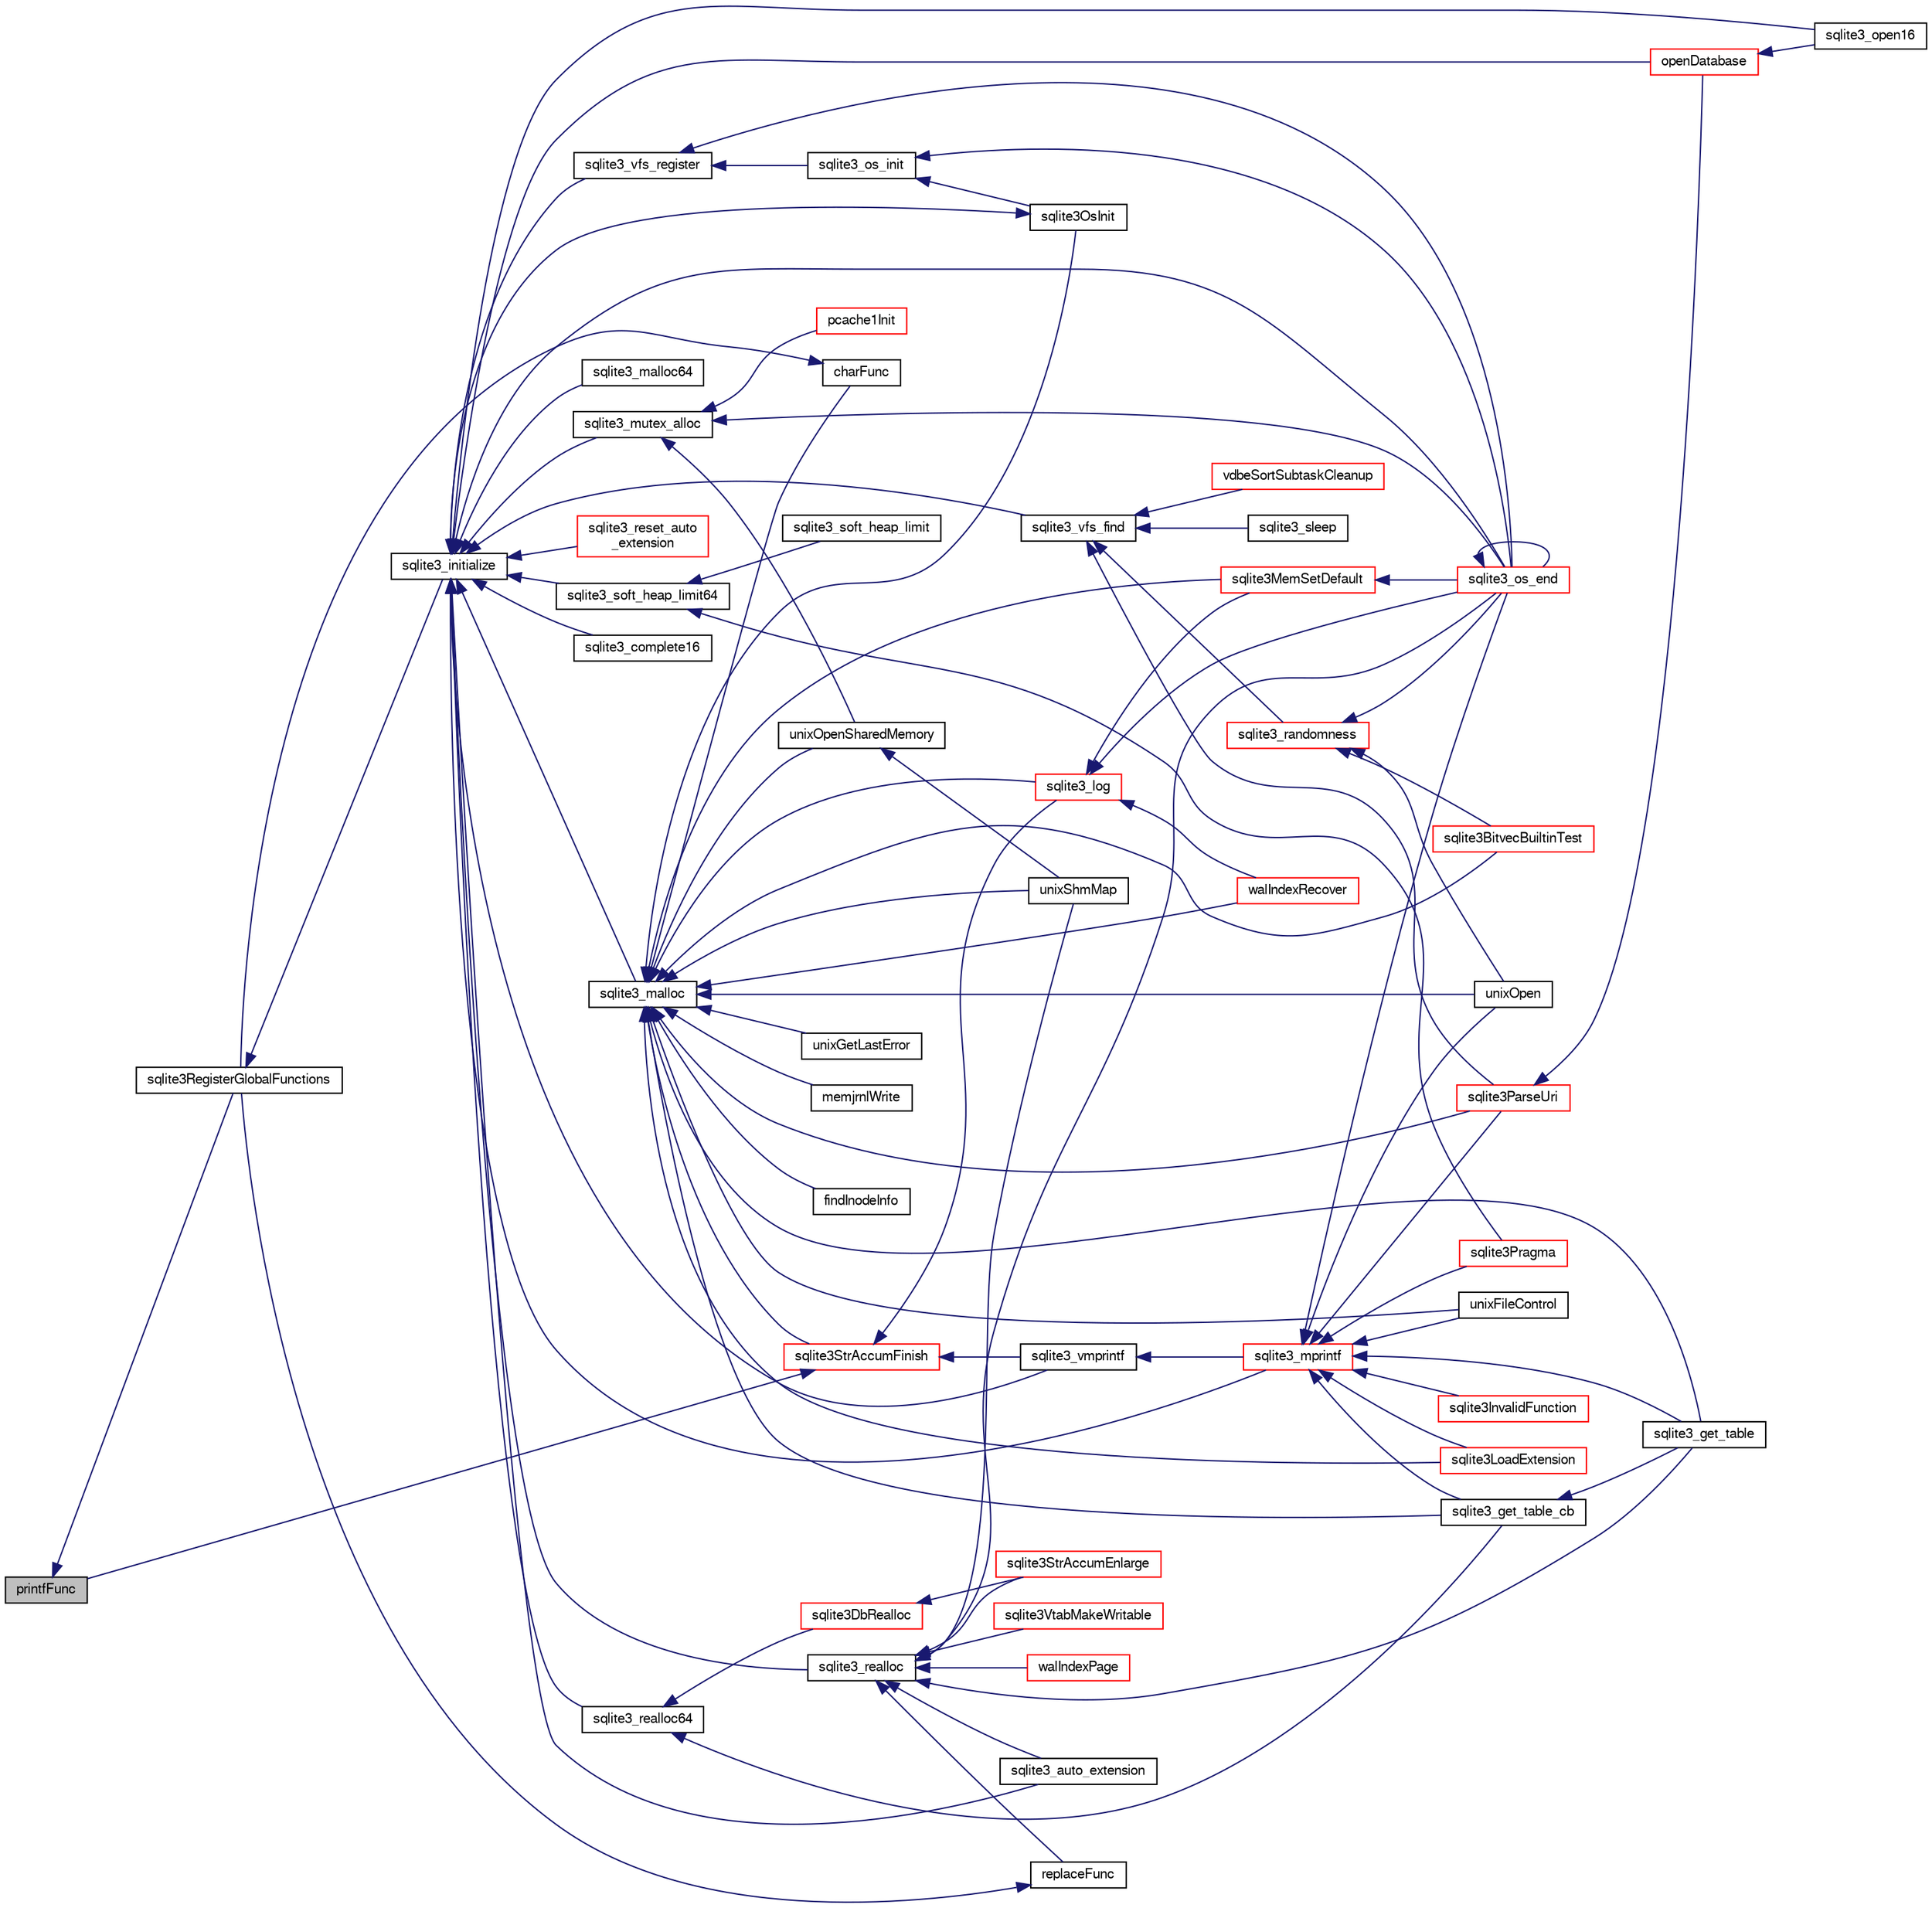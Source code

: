 digraph "printfFunc"
{
  edge [fontname="FreeSans",fontsize="10",labelfontname="FreeSans",labelfontsize="10"];
  node [fontname="FreeSans",fontsize="10",shape=record];
  rankdir="LR";
  Node240296 [label="printfFunc",height=0.2,width=0.4,color="black", fillcolor="grey75", style="filled", fontcolor="black"];
  Node240296 -> Node240297 [dir="back",color="midnightblue",fontsize="10",style="solid",fontname="FreeSans"];
  Node240297 [label="sqlite3RegisterGlobalFunctions",height=0.2,width=0.4,color="black", fillcolor="white", style="filled",URL="$sqlite3_8c.html#a9f75bd111010f29e1b8d74344473c4ec"];
  Node240297 -> Node240298 [dir="back",color="midnightblue",fontsize="10",style="solid",fontname="FreeSans"];
  Node240298 [label="sqlite3_initialize",height=0.2,width=0.4,color="black", fillcolor="white", style="filled",URL="$sqlite3_8h.html#ab0c0ee2d5d4cf8b28e9572296a8861df"];
  Node240298 -> Node240299 [dir="back",color="midnightblue",fontsize="10",style="solid",fontname="FreeSans"];
  Node240299 [label="sqlite3_vfs_find",height=0.2,width=0.4,color="black", fillcolor="white", style="filled",URL="$sqlite3_8h.html#ac201a26de3dfa1d6deb8069eb8d95627"];
  Node240299 -> Node240300 [dir="back",color="midnightblue",fontsize="10",style="solid",fontname="FreeSans"];
  Node240300 [label="sqlite3_randomness",height=0.2,width=0.4,color="red", fillcolor="white", style="filled",URL="$sqlite3_8h.html#aa452ad88657d4606e137b09c4e9315c7"];
  Node240300 -> Node240304 [dir="back",color="midnightblue",fontsize="10",style="solid",fontname="FreeSans"];
  Node240304 [label="unixOpen",height=0.2,width=0.4,color="black", fillcolor="white", style="filled",URL="$sqlite3_8c.html#a8ed5efc47b6e14f7805cd1bb9b215775"];
  Node240300 -> Node240305 [dir="back",color="midnightblue",fontsize="10",style="solid",fontname="FreeSans"];
  Node240305 [label="sqlite3_os_end",height=0.2,width=0.4,color="red", fillcolor="white", style="filled",URL="$sqlite3_8h.html#a2288c95881ecca13d994e42b6a958906"];
  Node240305 -> Node240305 [dir="back",color="midnightblue",fontsize="10",style="solid",fontname="FreeSans"];
  Node240300 -> Node240307 [dir="back",color="midnightblue",fontsize="10",style="solid",fontname="FreeSans"];
  Node240307 [label="sqlite3BitvecBuiltinTest",height=0.2,width=0.4,color="red", fillcolor="white", style="filled",URL="$sqlite3_8c.html#a9b4e3e921ce1ede6f10a9106c034ff9b"];
  Node240299 -> Node240703 [dir="back",color="midnightblue",fontsize="10",style="solid",fontname="FreeSans"];
  Node240703 [label="vdbeSortSubtaskCleanup",height=0.2,width=0.4,color="red", fillcolor="white", style="filled",URL="$sqlite3_8c.html#abc8ce4c3ef58cc10f5b27642aab32b30"];
  Node240299 -> Node240706 [dir="back",color="midnightblue",fontsize="10",style="solid",fontname="FreeSans"];
  Node240706 [label="sqlite3ParseUri",height=0.2,width=0.4,color="red", fillcolor="white", style="filled",URL="$sqlite3_8c.html#aaa912f29a67460d8b2186c97056e8767"];
  Node240706 -> Node240549 [dir="back",color="midnightblue",fontsize="10",style="solid",fontname="FreeSans"];
  Node240549 [label="openDatabase",height=0.2,width=0.4,color="red", fillcolor="white", style="filled",URL="$sqlite3_8c.html#a6a9c3bc3a64234e863413f41db473758"];
  Node240549 -> Node240552 [dir="back",color="midnightblue",fontsize="10",style="solid",fontname="FreeSans"];
  Node240552 [label="sqlite3_open16",height=0.2,width=0.4,color="black", fillcolor="white", style="filled",URL="$sqlite3_8h.html#adbc401bb96713f32e553db32f6f3ca33"];
  Node240299 -> Node240707 [dir="back",color="midnightblue",fontsize="10",style="solid",fontname="FreeSans"];
  Node240707 [label="sqlite3_sleep",height=0.2,width=0.4,color="black", fillcolor="white", style="filled",URL="$sqlite3_8h.html#ad0c133ddbbecb6433f3c6ebef8966efa"];
  Node240298 -> Node240708 [dir="back",color="midnightblue",fontsize="10",style="solid",fontname="FreeSans"];
  Node240708 [label="sqlite3_vfs_register",height=0.2,width=0.4,color="black", fillcolor="white", style="filled",URL="$sqlite3_8h.html#a7184b289ccd4c4c7200589137d88c4ae"];
  Node240708 -> Node240709 [dir="back",color="midnightblue",fontsize="10",style="solid",fontname="FreeSans"];
  Node240709 [label="sqlite3_os_init",height=0.2,width=0.4,color="black", fillcolor="white", style="filled",URL="$sqlite3_8h.html#acebc2290d00a32d3afe2361f2979038b"];
  Node240709 -> Node240710 [dir="back",color="midnightblue",fontsize="10",style="solid",fontname="FreeSans"];
  Node240710 [label="sqlite3OsInit",height=0.2,width=0.4,color="black", fillcolor="white", style="filled",URL="$sqlite3_8c.html#afeaa886fe1ca086a30fd278b1d069762"];
  Node240710 -> Node240298 [dir="back",color="midnightblue",fontsize="10",style="solid",fontname="FreeSans"];
  Node240709 -> Node240305 [dir="back",color="midnightblue",fontsize="10",style="solid",fontname="FreeSans"];
  Node240708 -> Node240305 [dir="back",color="midnightblue",fontsize="10",style="solid",fontname="FreeSans"];
  Node240298 -> Node240711 [dir="back",color="midnightblue",fontsize="10",style="solid",fontname="FreeSans"];
  Node240711 [label="sqlite3_mutex_alloc",height=0.2,width=0.4,color="black", fillcolor="white", style="filled",URL="$sqlite3_8h.html#aa3f89418cd18e99596435c958b29b650"];
  Node240711 -> Node240712 [dir="back",color="midnightblue",fontsize="10",style="solid",fontname="FreeSans"];
  Node240712 [label="unixOpenSharedMemory",height=0.2,width=0.4,color="black", fillcolor="white", style="filled",URL="$sqlite3_8c.html#a30775afa2e08ca6ddc7853326afed7c7"];
  Node240712 -> Node240713 [dir="back",color="midnightblue",fontsize="10",style="solid",fontname="FreeSans"];
  Node240713 [label="unixShmMap",height=0.2,width=0.4,color="black", fillcolor="white", style="filled",URL="$sqlite3_8c.html#aeaa77f0ab08a4f4ee5f86e8c9727e974"];
  Node240711 -> Node240305 [dir="back",color="midnightblue",fontsize="10",style="solid",fontname="FreeSans"];
  Node240711 -> Node240714 [dir="back",color="midnightblue",fontsize="10",style="solid",fontname="FreeSans"];
  Node240714 [label="pcache1Init",height=0.2,width=0.4,color="red", fillcolor="white", style="filled",URL="$sqlite3_8c.html#a05e9c1daf3dd812db1d769b69b20e069"];
  Node240298 -> Node240784 [dir="back",color="midnightblue",fontsize="10",style="solid",fontname="FreeSans"];
  Node240784 [label="sqlite3_soft_heap_limit64",height=0.2,width=0.4,color="black", fillcolor="white", style="filled",URL="$sqlite3_8h.html#ab37b3a4d1652e3acb2c43d1252e6b852"];
  Node240784 -> Node240785 [dir="back",color="midnightblue",fontsize="10",style="solid",fontname="FreeSans"];
  Node240785 [label="sqlite3_soft_heap_limit",height=0.2,width=0.4,color="black", fillcolor="white", style="filled",URL="$sqlite3_8h.html#a18c3472581de3072201723e798524fdc"];
  Node240784 -> Node240392 [dir="back",color="midnightblue",fontsize="10",style="solid",fontname="FreeSans"];
  Node240392 [label="sqlite3Pragma",height=0.2,width=0.4,color="red", fillcolor="white", style="filled",URL="$sqlite3_8c.html#a111391370f58f8e6a6eca51fd34d62ed"];
  Node240298 -> Node240786 [dir="back",color="midnightblue",fontsize="10",style="solid",fontname="FreeSans"];
  Node240786 [label="sqlite3_malloc",height=0.2,width=0.4,color="black", fillcolor="white", style="filled",URL="$sqlite3_8h.html#a510e31845345737f17d86ce0b2328356"];
  Node240786 -> Node240710 [dir="back",color="midnightblue",fontsize="10",style="solid",fontname="FreeSans"];
  Node240786 -> Node240782 [dir="back",color="midnightblue",fontsize="10",style="solid",fontname="FreeSans"];
  Node240782 [label="sqlite3MemSetDefault",height=0.2,width=0.4,color="red", fillcolor="white", style="filled",URL="$sqlite3_8c.html#a162fbfd727e92c5f8f72625b5ff62549"];
  Node240782 -> Node240305 [dir="back",color="midnightblue",fontsize="10",style="solid",fontname="FreeSans"];
  Node240786 -> Node240787 [dir="back",color="midnightblue",fontsize="10",style="solid",fontname="FreeSans"];
  Node240787 [label="sqlite3StrAccumFinish",height=0.2,width=0.4,color="red", fillcolor="white", style="filled",URL="$sqlite3_8c.html#adb7f26b10ac1b847db6f000ef4c2e2ba"];
  Node240787 -> Node240861 [dir="back",color="midnightblue",fontsize="10",style="solid",fontname="FreeSans"];
  Node240861 [label="sqlite3_vmprintf",height=0.2,width=0.4,color="black", fillcolor="white", style="filled",URL="$sqlite3_8h.html#ac240de67ddf003828f16a6d9dd3fa3ca"];
  Node240861 -> Node240862 [dir="back",color="midnightblue",fontsize="10",style="solid",fontname="FreeSans"];
  Node240862 [label="sqlite3_mprintf",height=0.2,width=0.4,color="red", fillcolor="white", style="filled",URL="$sqlite3_8h.html#a9533933e57f7ccbb48c32041ce3a8862"];
  Node240862 -> Node240303 [dir="back",color="midnightblue",fontsize="10",style="solid",fontname="FreeSans"];
  Node240303 [label="unixFileControl",height=0.2,width=0.4,color="black", fillcolor="white", style="filled",URL="$sqlite3_8c.html#ad71f213fa385cc58f307cefd953c03ae"];
  Node240862 -> Node240304 [dir="back",color="midnightblue",fontsize="10",style="solid",fontname="FreeSans"];
  Node240862 -> Node240305 [dir="back",color="midnightblue",fontsize="10",style="solid",fontname="FreeSans"];
  Node240862 -> Node240863 [dir="back",color="midnightblue",fontsize="10",style="solid",fontname="FreeSans"];
  Node240863 [label="sqlite3InvalidFunction",height=0.2,width=0.4,color="red", fillcolor="white", style="filled",URL="$sqlite3_8c.html#af6025be1f4733eabe60702a187c97da9"];
  Node240862 -> Node240865 [dir="back",color="midnightblue",fontsize="10",style="solid",fontname="FreeSans"];
  Node240865 [label="sqlite3LoadExtension",height=0.2,width=0.4,color="red", fillcolor="white", style="filled",URL="$sqlite3_8c.html#a3b46232455de4779a67c63b2c9004245"];
  Node240862 -> Node240392 [dir="back",color="midnightblue",fontsize="10",style="solid",fontname="FreeSans"];
  Node240862 -> Node240868 [dir="back",color="midnightblue",fontsize="10",style="solid",fontname="FreeSans"];
  Node240868 [label="sqlite3_get_table_cb",height=0.2,width=0.4,color="black", fillcolor="white", style="filled",URL="$sqlite3_8c.html#a1dbaba1b543953c0dade97357c5866b1"];
  Node240868 -> Node240508 [dir="back",color="midnightblue",fontsize="10",style="solid",fontname="FreeSans"];
  Node240508 [label="sqlite3_get_table",height=0.2,width=0.4,color="black", fillcolor="white", style="filled",URL="$sqlite3_8h.html#a5effeac4e12df57beaa35c5be1f61579"];
  Node240862 -> Node240508 [dir="back",color="midnightblue",fontsize="10",style="solid",fontname="FreeSans"];
  Node240862 -> Node240706 [dir="back",color="midnightblue",fontsize="10",style="solid",fontname="FreeSans"];
  Node240787 -> Node240972 [dir="back",color="midnightblue",fontsize="10",style="solid",fontname="FreeSans"];
  Node240972 [label="sqlite3_log",height=0.2,width=0.4,color="red", fillcolor="white", style="filled",URL="$sqlite3_8h.html#a298c9699bf9c143662c6b1fec4b2dc3b"];
  Node240972 -> Node240782 [dir="back",color="midnightblue",fontsize="10",style="solid",fontname="FreeSans"];
  Node240972 -> Node240305 [dir="back",color="midnightblue",fontsize="10",style="solid",fontname="FreeSans"];
  Node240972 -> Node240900 [dir="back",color="midnightblue",fontsize="10",style="solid",fontname="FreeSans"];
  Node240900 [label="walIndexRecover",height=0.2,width=0.4,color="red", fillcolor="white", style="filled",URL="$sqlite3_8c.html#ab4ee99f3710323acbeb6c495dd18d205"];
  Node240787 -> Node240296 [dir="back",color="midnightblue",fontsize="10",style="solid",fontname="FreeSans"];
  Node240786 -> Node240972 [dir="back",color="midnightblue",fontsize="10",style="solid",fontname="FreeSans"];
  Node240786 -> Node241050 [dir="back",color="midnightblue",fontsize="10",style="solid",fontname="FreeSans"];
  Node241050 [label="findInodeInfo",height=0.2,width=0.4,color="black", fillcolor="white", style="filled",URL="$sqlite3_8c.html#ac92c39062e69a79c4a62dfd55242c782"];
  Node240786 -> Node240303 [dir="back",color="midnightblue",fontsize="10",style="solid",fontname="FreeSans"];
  Node240786 -> Node240712 [dir="back",color="midnightblue",fontsize="10",style="solid",fontname="FreeSans"];
  Node240786 -> Node240713 [dir="back",color="midnightblue",fontsize="10",style="solid",fontname="FreeSans"];
  Node240786 -> Node240304 [dir="back",color="midnightblue",fontsize="10",style="solid",fontname="FreeSans"];
  Node240786 -> Node240883 [dir="back",color="midnightblue",fontsize="10",style="solid",fontname="FreeSans"];
  Node240883 [label="unixGetLastError",height=0.2,width=0.4,color="black", fillcolor="white", style="filled",URL="$sqlite3_8c.html#aed1e42f49d74b419c3c85b559dd61240"];
  Node240786 -> Node240307 [dir="back",color="midnightblue",fontsize="10",style="solid",fontname="FreeSans"];
  Node240786 -> Node240900 [dir="back",color="midnightblue",fontsize="10",style="solid",fontname="FreeSans"];
  Node240786 -> Node241051 [dir="back",color="midnightblue",fontsize="10",style="solid",fontname="FreeSans"];
  Node241051 [label="memjrnlWrite",height=0.2,width=0.4,color="black", fillcolor="white", style="filled",URL="$sqlite3_8c.html#af8bd7d5d7eafce5542f8de300a120c47"];
  Node240786 -> Node241052 [dir="back",color="midnightblue",fontsize="10",style="solid",fontname="FreeSans"];
  Node241052 [label="charFunc",height=0.2,width=0.4,color="black", fillcolor="white", style="filled",URL="$sqlite3_8c.html#ab9b72ce47fcea3c3b92e816435a0fd91"];
  Node241052 -> Node240297 [dir="back",color="midnightblue",fontsize="10",style="solid",fontname="FreeSans"];
  Node240786 -> Node240865 [dir="back",color="midnightblue",fontsize="10",style="solid",fontname="FreeSans"];
  Node240786 -> Node240868 [dir="back",color="midnightblue",fontsize="10",style="solid",fontname="FreeSans"];
  Node240786 -> Node240508 [dir="back",color="midnightblue",fontsize="10",style="solid",fontname="FreeSans"];
  Node240786 -> Node240706 [dir="back",color="midnightblue",fontsize="10",style="solid",fontname="FreeSans"];
  Node240298 -> Node241053 [dir="back",color="midnightblue",fontsize="10",style="solid",fontname="FreeSans"];
  Node241053 [label="sqlite3_malloc64",height=0.2,width=0.4,color="black", fillcolor="white", style="filled",URL="$sqlite3_8h.html#a12b7ee85e539ea28c130c5c75b96a82a"];
  Node240298 -> Node241054 [dir="back",color="midnightblue",fontsize="10",style="solid",fontname="FreeSans"];
  Node241054 [label="sqlite3_realloc",height=0.2,width=0.4,color="black", fillcolor="white", style="filled",URL="$sqlite3_8h.html#a627f0eeface58024ef47403d8cc76b35"];
  Node241054 -> Node241055 [dir="back",color="midnightblue",fontsize="10",style="solid",fontname="FreeSans"];
  Node241055 [label="sqlite3StrAccumEnlarge",height=0.2,width=0.4,color="red", fillcolor="white", style="filled",URL="$sqlite3_8c.html#a38976500a97c69d65086eeccca82dd96"];
  Node241054 -> Node240713 [dir="back",color="midnightblue",fontsize="10",style="solid",fontname="FreeSans"];
  Node241054 -> Node240305 [dir="back",color="midnightblue",fontsize="10",style="solid",fontname="FreeSans"];
  Node241054 -> Node241061 [dir="back",color="midnightblue",fontsize="10",style="solid",fontname="FreeSans"];
  Node241061 [label="walIndexPage",height=0.2,width=0.4,color="red", fillcolor="white", style="filled",URL="$sqlite3_8c.html#affd3251fd1aa1218170d421177256e24"];
  Node241054 -> Node240925 [dir="back",color="midnightblue",fontsize="10",style="solid",fontname="FreeSans"];
  Node240925 [label="replaceFunc",height=0.2,width=0.4,color="black", fillcolor="white", style="filled",URL="$sqlite3_8c.html#a752b98a7c55d204c397a4902b49b1ce4"];
  Node240925 -> Node240297 [dir="back",color="midnightblue",fontsize="10",style="solid",fontname="FreeSans"];
  Node241054 -> Node241070 [dir="back",color="midnightblue",fontsize="10",style="solid",fontname="FreeSans"];
  Node241070 [label="sqlite3_auto_extension",height=0.2,width=0.4,color="black", fillcolor="white", style="filled",URL="$sqlite3_8h.html#a85a95b45e94f6bcd52aa39b6acdb36d7"];
  Node241054 -> Node240508 [dir="back",color="midnightblue",fontsize="10",style="solid",fontname="FreeSans"];
  Node241054 -> Node241071 [dir="back",color="midnightblue",fontsize="10",style="solid",fontname="FreeSans"];
  Node241071 [label="sqlite3VtabMakeWritable",height=0.2,width=0.4,color="red", fillcolor="white", style="filled",URL="$sqlite3_8c.html#a58c646608238d2619371c3e8b6bc0d86"];
  Node240298 -> Node241072 [dir="back",color="midnightblue",fontsize="10",style="solid",fontname="FreeSans"];
  Node241072 [label="sqlite3_realloc64",height=0.2,width=0.4,color="black", fillcolor="white", style="filled",URL="$sqlite3_8h.html#afe88c85e9f864a3fd92941cad197245d"];
  Node241072 -> Node241073 [dir="back",color="midnightblue",fontsize="10",style="solid",fontname="FreeSans"];
  Node241073 [label="sqlite3DbRealloc",height=0.2,width=0.4,color="red", fillcolor="white", style="filled",URL="$sqlite3_8c.html#ae028f4902a9d29bcaf310ff289ee87dc"];
  Node241073 -> Node241055 [dir="back",color="midnightblue",fontsize="10",style="solid",fontname="FreeSans"];
  Node241072 -> Node240868 [dir="back",color="midnightblue",fontsize="10",style="solid",fontname="FreeSans"];
  Node240298 -> Node240861 [dir="back",color="midnightblue",fontsize="10",style="solid",fontname="FreeSans"];
  Node240298 -> Node240862 [dir="back",color="midnightblue",fontsize="10",style="solid",fontname="FreeSans"];
  Node240298 -> Node240305 [dir="back",color="midnightblue",fontsize="10",style="solid",fontname="FreeSans"];
  Node240298 -> Node241070 [dir="back",color="midnightblue",fontsize="10",style="solid",fontname="FreeSans"];
  Node240298 -> Node241172 [dir="back",color="midnightblue",fontsize="10",style="solid",fontname="FreeSans"];
  Node241172 [label="sqlite3_reset_auto\l_extension",height=0.2,width=0.4,color="red", fillcolor="white", style="filled",URL="$sqlite3_8h.html#ac33f4064ae6690cada7bdc89e8153ffc"];
  Node240298 -> Node241037 [dir="back",color="midnightblue",fontsize="10",style="solid",fontname="FreeSans"];
  Node241037 [label="sqlite3_complete16",height=0.2,width=0.4,color="black", fillcolor="white", style="filled",URL="$sqlite3_8h.html#a3260341c2ef82787acca48414a1d03a1"];
  Node240298 -> Node240549 [dir="back",color="midnightblue",fontsize="10",style="solid",fontname="FreeSans"];
  Node240298 -> Node240552 [dir="back",color="midnightblue",fontsize="10",style="solid",fontname="FreeSans"];
}
